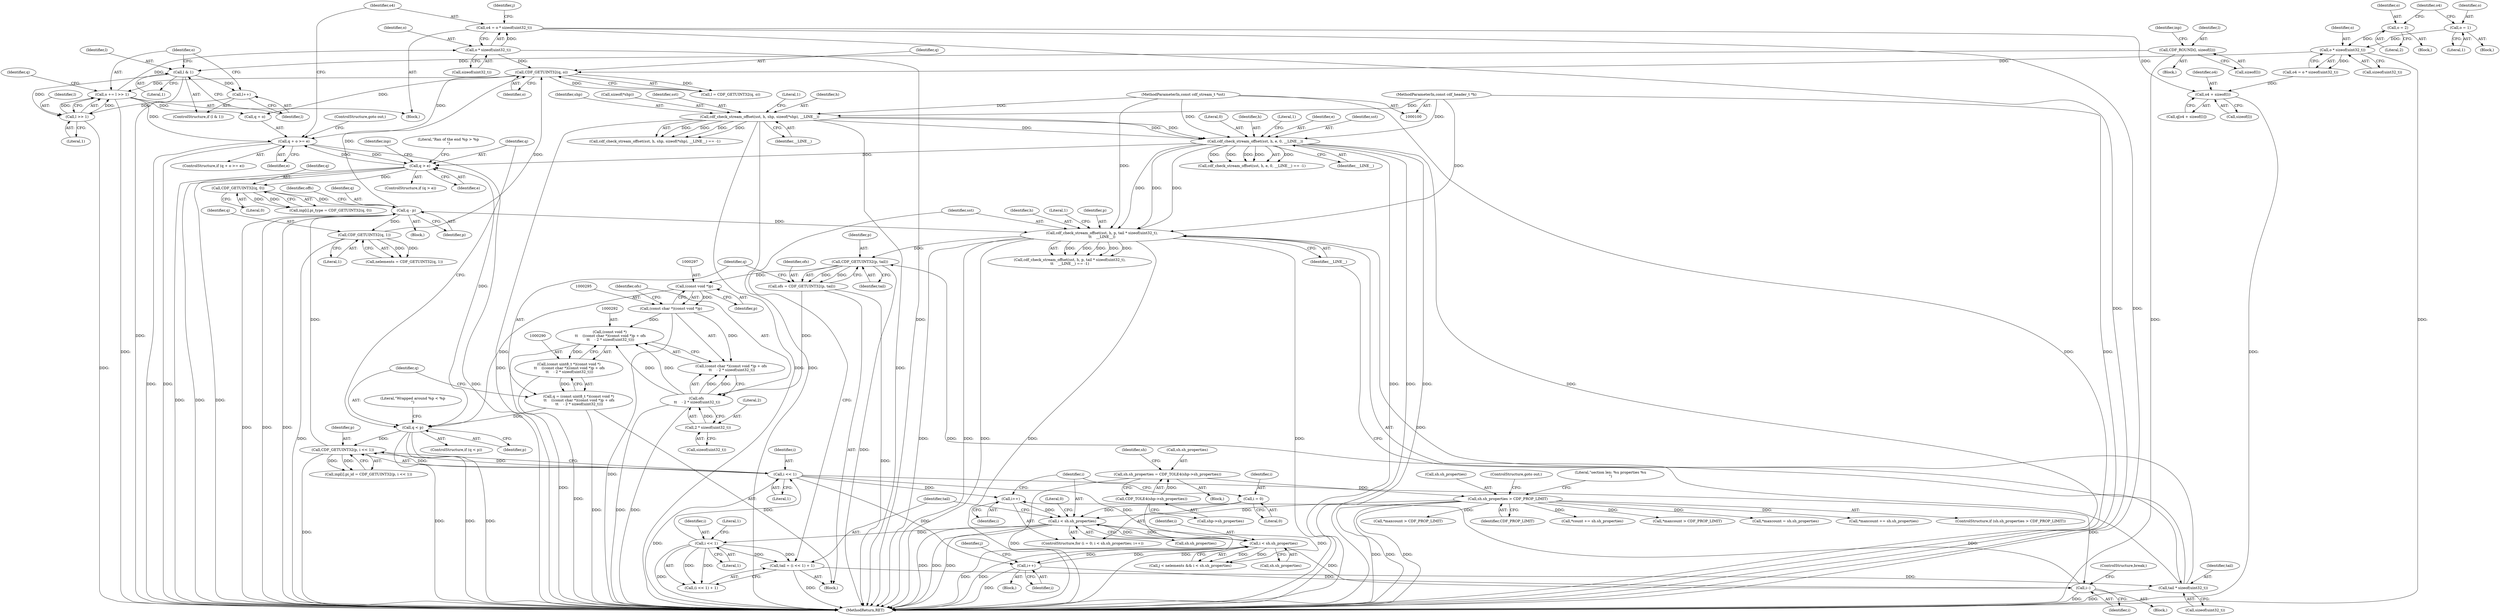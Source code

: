 digraph "0_php-src_0641e56be1af003aa02c7c6b0184466540637233@API" {
"1000811" [label="(Call,o4 = o * sizeof(uint32_t))"];
"1000813" [label="(Call,o * sizeof(uint32_t))"];
"1000799" [label="(Call,o += l >> 1)"];
"1000801" [label="(Call,l >> 1)"];
"1000794" [label="(Call,l & 1)"];
"1000782" [label="(Call,CDF_ROUND(l, sizeof(l)))"];
"1000797" [label="(Call,l++)"];
"1000745" [label="(Call,CDF_GETUINT32(q, o))"];
"1000382" [label="(Call,CDF_GETUINT32(q, 1))"];
"1000367" [label="(Call,q - p)"];
"1000346" [label="(Call,CDF_GETUINT32(q, 0))"];
"1000318" [label="(Call,q > e)"];
"1000306" [label="(Call,q < p)"];
"1000287" [label="(Call,q = (const uint8_t *)(const void *)\n \t\t    ((const char *)(const void *)p + ofs\n \t\t    - 2 * sizeof(uint32_t)))"];
"1000289" [label="(Call,(const uint8_t *)(const void *)\n \t\t    ((const char *)(const void *)p + ofs\n \t\t    - 2 * sizeof(uint32_t)))"];
"1000291" [label="(Call,(const void *)\n \t\t    ((const char *)(const void *)p + ofs\n \t\t    - 2 * sizeof(uint32_t)))"];
"1000294" [label="(Call,(const char *)(const void *)p)"];
"1000296" [label="(Call,(const void *)p)"];
"1000284" [label="(Call,CDF_GETUINT32(p, tail))"];
"1000269" [label="(Call,cdf_check_stream_offset(sst, h, p, tail * sizeof(uint32_t),\n\t\t    __LINE__))"];
"1000238" [label="(Call,cdf_check_stream_offset(sst, h, e, 0, __LINE__))"];
"1000138" [label="(Call,cdf_check_stream_offset(sst, h, shp, sizeof(*shp), __LINE__))"];
"1000101" [label="(MethodParameterIn,const cdf_stream_t *sst)"];
"1000102" [label="(MethodParameterIn,const cdf_header_t *h)"];
"1000273" [label="(Call,tail * sizeof(uint32_t))"];
"1000260" [label="(Call,tail = (i << 1) + 1)"];
"1000263" [label="(Call,i << 1)"];
"1000251" [label="(Call,i < sh.sh_properties)"];
"1000256" [label="(Call,i++)"];
"1000817" [label="(Call,i--)"];
"1000731" [label="(Call,i < sh.sh_properties)"];
"1000337" [label="(Call,i << 1)"];
"1000739" [label="(Call,i++)"];
"1000248" [label="(Call,i = 0)"];
"1000177" [label="(Call,sh.sh_properties > CDF_PROP_LIMIT)"];
"1000168" [label="(Call,sh.sh_properties = CDF_TOLE4(shp->sh_properties))"];
"1000172" [label="(Call,CDF_TOLE4(shp->sh_properties))"];
"1000299" [label="(Call,ofs\n \t\t    - 2 * sizeof(uint32_t))"];
"1000282" [label="(Call,ofs = CDF_GETUINT32(p, tail))"];
"1000301" [label="(Call,2 * sizeof(uint32_t))"];
"1000805" [label="(Call,q + o >= e)"];
"1000335" [label="(Call,CDF_GETUINT32(p, i << 1))"];
"1000406" [label="(Call,o * sizeof(uint32_t))"];
"1000393" [label="(Call,o = 2)"];
"1000401" [label="(Call,o = 1)"];
"1000772" [label="(Call,o4 + sizeof(l))"];
"1000379" [label="(Block,)"];
"1000249" [label="(Identifier,i)"];
"1000784" [label="(Call,sizeof(l))"];
"1000339" [label="(Literal,1)"];
"1000242" [label="(Literal,0)"];
"1000145" [label="(Identifier,__LINE__)"];
"1000743" [label="(Call,l = CDF_GETUINT32(q, o))"];
"1000332" [label="(Identifier,inp)"];
"1000335" [label="(Call,CDF_GETUINT32(p, i << 1))"];
"1000285" [label="(Identifier,p)"];
"1000287" [label="(Call,q = (const uint8_t *)(const void *)\n \t\t    ((const char *)(const void *)p + ofs\n \t\t    - 2 * sizeof(uint32_t)))"];
"1000265" [label="(Literal,1)"];
"1000746" [label="(Identifier,q)"];
"1000727" [label="(Call,j < nelements && i < sh.sh_properties)"];
"1000258" [label="(Block,)"];
"1000382" [label="(Call,CDF_GETUINT32(q, 1))"];
"1000271" [label="(Identifier,h)"];
"1000318" [label="(Call,q > e)"];
"1000346" [label="(Call,CDF_GETUINT32(q, 0))"];
"1000181" [label="(Identifier,CDF_PROP_LIMIT)"];
"1000801" [label="(Call,l >> 1)"];
"1000294" [label="(Call,(const char *)(const void *)p)"];
"1000797" [label="(Call,l++)"];
"1000403" [label="(Literal,1)"];
"1000736" [label="(Block,)"];
"1000782" [label="(Call,CDF_ROUND(l, sizeof(l)))"];
"1000263" [label="(Call,i << 1)"];
"1000800" [label="(Identifier,o)"];
"1000819" [label="(ControlStructure,break;)"];
"1000251" [label="(Call,i < sh.sh_properties)"];
"1000741" [label="(Block,)"];
"1000179" [label="(Identifier,sh)"];
"1000279" [label="(Literal,1)"];
"1000260" [label="(Call,tail = (i << 1) + 1)"];
"1000431" [label="(Block,)"];
"1000739" [label="(Call,i++)"];
"1000407" [label="(Identifier,o)"];
"1000139" [label="(Identifier,sst)"];
"1000336" [label="(Identifier,p)"];
"1000404" [label="(Call,o4 = o * sizeof(uint32_t))"];
"1000789" [label="(Identifier,inp)"];
"1000347" [label="(Identifier,q)"];
"1000256" [label="(Call,i++)"];
"1000283" [label="(Identifier,ofs)"];
"1000806" [label="(Call,q + o)"];
"1000286" [label="(Identifier,tail)"];
"1000277" [label="(Identifier,__LINE__)"];
"1000240" [label="(Identifier,h)"];
"1000804" [label="(ControlStructure,if (q + o >= e))"];
"1000393" [label="(Call,o = 2)"];
"1000773" [label="(Identifier,o4)"];
"1000237" [label="(Call,cdf_check_stream_offset(sst, h, e, 0, __LINE__) == -1)"];
"1000383" [label="(Identifier,q)"];
"1000296" [label="(Call,(const void *)p)"];
"1000284" [label="(Call,CDF_GETUINT32(p, tail))"];
"1000802" [label="(Identifier,l)"];
"1000338" [label="(Identifier,i)"];
"1000745" [label="(Call,CDF_GETUINT32(q, o))"];
"1000245" [label="(Literal,1)"];
"1000305" [label="(ControlStructure,if (q < p))"];
"1000269" [label="(Call,cdf_check_stream_offset(sst, h, p, tail * sizeof(uint32_t),\n\t\t    __LINE__))"];
"1000168" [label="(Call,sh.sh_properties = CDF_TOLE4(shp->sh_properties))"];
"1000273" [label="(Call,tail * sizeof(uint32_t))"];
"1000813" [label="(Call,o * sizeof(uint32_t))"];
"1000147" [label="(Literal,1)"];
"1000261" [label="(Identifier,tail)"];
"1000875" [label="(Literal,0)"];
"1000230" [label="(Call,*count += sh.sh_properties)"];
"1000692" [label="(Call,*maxcount > CDF_PROP_LIMIT)"];
"1000793" [label="(ControlStructure,if (l & 1))"];
"1000312" [label="(Literal,\"Wrapped around %p < %p\n\")"];
"1000253" [label="(Call,sh.sh_properties)"];
"1000138" [label="(Call,cdf_check_stream_offset(sst, h, shp, sizeof(*shp), __LINE__))"];
"1000252" [label="(Identifier,i)"];
"1000795" [label="(Identifier,l)"];
"1000394" [label="(Identifier,o)"];
"1000402" [label="(Identifier,o)"];
"1000798" [label="(Identifier,l)"];
"1000809" [label="(Identifier,e)"];
"1000211" [label="(Call,*maxcount = sh.sh_properties)"];
"1000173" [label="(Call,shp->sh_properties)"];
"1000291" [label="(Call,(const void *)\n \t\t    ((const char *)(const void *)p + ofs\n \t\t    - 2 * sizeof(uint32_t)))"];
"1000107" [label="(Block,)"];
"1000368" [label="(Identifier,q)"];
"1000262" [label="(Call,(i << 1) + 1)"];
"1000182" [label="(ControlStructure,goto out;)"];
"1000270" [label="(Identifier,sst)"];
"1000731" [label="(Call,i < sh.sh_properties)"];
"1000302" [label="(Literal,2)"];
"1000172" [label="(Call,CDF_TOLE4(shp->sh_properties))"];
"1000241" [label="(Identifier,e)"];
"1000140" [label="(Identifier,h)"];
"1000185" [label="(Literal,\"section len: %u properties %u\n\")"];
"1000805" [label="(Call,q + o >= e)"];
"1000796" [label="(Literal,1)"];
"1000340" [label="(Call,inp[i].pi_type = CDF_GETUINT32(q, 0))"];
"1000257" [label="(Identifier,i)"];
"1000137" [label="(Call,cdf_check_stream_offset(sst, h, shp, sizeof(*shp), __LINE__) == -1)"];
"1000303" [label="(Call,sizeof(uint32_t))"];
"1000282" [label="(Call,ofs = CDF_GETUINT32(p, tail))"];
"1000319" [label="(Identifier,q)"];
"1000817" [label="(Call,i--)"];
"1000408" [label="(Call,sizeof(uint32_t))"];
"1000247" [label="(ControlStructure,for (i = 0; i < sh.sh_properties; i++))"];
"1000177" [label="(Call,sh.sh_properties > CDF_PROP_LIMIT)"];
"1000814" [label="(Identifier,o)"];
"1000293" [label="(Call,(const char *)(const void *)p + ofs\n \t\t    - 2 * sizeof(uint32_t))"];
"1000738" [label="(Identifier,j)"];
"1000395" [label="(Literal,2)"];
"1000406" [label="(Call,o * sizeof(uint32_t))"];
"1000772" [label="(Call,o4 + sizeof(l))"];
"1000740" [label="(Identifier,i)"];
"1000818" [label="(Identifier,i)"];
"1000324" [label="(Literal,\"Ran of the end %p > %p\n\")"];
"1000308" [label="(Identifier,p)"];
"1000770" [label="(Call,q[o4 + sizeof(l)])"];
"1000799" [label="(Call,o += l >> 1)"];
"1000298" [label="(Identifier,p)"];
"1000238" [label="(Call,cdf_check_stream_offset(sst, h, e, 0, __LINE__))"];
"1000274" [label="(Identifier,tail)"];
"1000397" [label="(Block,)"];
"1000101" [label="(MethodParameterIn,const cdf_stream_t *sst)"];
"1000239" [label="(Identifier,sst)"];
"1000272" [label="(Identifier,p)"];
"1000264" [label="(Identifier,i)"];
"1000141" [label="(Identifier,shp)"];
"1000366" [label="(Block,)"];
"1000729" [label="(Identifier,j)"];
"1000811" [label="(Call,o4 = o * sizeof(uint32_t))"];
"1000369" [label="(Identifier,p)"];
"1000266" [label="(Literal,1)"];
"1000268" [label="(Call,cdf_check_stream_offset(sst, h, p, tail * sizeof(uint32_t),\n\t\t    __LINE__) == -1)"];
"1000203" [label="(Call,*maxcount += sh.sh_properties)"];
"1000300" [label="(Identifier,ofs)"];
"1000142" [label="(Call,sizeof(*shp))"];
"1000733" [label="(Call,sh.sh_properties)"];
"1000317" [label="(ControlStructure,if (q > e))"];
"1000812" [label="(Identifier,o4)"];
"1000794" [label="(Call,l & 1)"];
"1000348" [label="(Literal,0)"];
"1000783" [label="(Identifier,l)"];
"1000747" [label="(Identifier,o)"];
"1000329" [label="(Call,inp[i].pi_id = CDF_GETUINT32(p, i << 1))"];
"1000380" [label="(Call,nelements = CDF_GETUINT32(q, 1))"];
"1000803" [label="(Literal,1)"];
"1000320" [label="(Identifier,e)"];
"1000306" [label="(Call,q < p)"];
"1000248" [label="(Call,i = 0)"];
"1000781" [label="(Block,)"];
"1000250" [label="(Literal,0)"];
"1000176" [label="(ControlStructure,if (sh.sh_properties > CDF_PROP_LIMIT))"];
"1000288" [label="(Identifier,q)"];
"1000275" [label="(Call,sizeof(uint32_t))"];
"1000883" [label="(MethodReturn,RET)"];
"1000299" [label="(Call,ofs\n \t\t    - 2 * sizeof(uint32_t))"];
"1000243" [label="(Identifier,__LINE__)"];
"1000198" [label="(Call,*maxcount > CDF_PROP_LIMIT)"];
"1000401" [label="(Call,o = 1)"];
"1000384" [label="(Literal,1)"];
"1000289" [label="(Call,(const uint8_t *)(const void *)\n \t\t    ((const char *)(const void *)p + ofs\n \t\t    - 2 * sizeof(uint32_t)))"];
"1000178" [label="(Call,sh.sh_properties)"];
"1000405" [label="(Identifier,o4)"];
"1000815" [label="(Call,sizeof(uint32_t))"];
"1000307" [label="(Identifier,q)"];
"1000367" [label="(Call,q - p)"];
"1000169" [label="(Call,sh.sh_properties)"];
"1000301" [label="(Call,2 * sizeof(uint32_t))"];
"1000774" [label="(Call,sizeof(l))"];
"1000732" [label="(Identifier,i)"];
"1000337" [label="(Call,i << 1)"];
"1000807" [label="(Identifier,q)"];
"1000810" [label="(ControlStructure,goto out;)"];
"1000102" [label="(MethodParameterIn,const cdf_header_t *h)"];
"1000370" [label="(Identifier,offs)"];
"1000811" -> "1000741"  [label="AST: "];
"1000811" -> "1000813"  [label="CFG: "];
"1000812" -> "1000811"  [label="AST: "];
"1000813" -> "1000811"  [label="AST: "];
"1000738" -> "1000811"  [label="CFG: "];
"1000811" -> "1000883"  [label="DDG: "];
"1000811" -> "1000883"  [label="DDG: "];
"1000811" -> "1000772"  [label="DDG: "];
"1000813" -> "1000811"  [label="DDG: "];
"1000813" -> "1000815"  [label="CFG: "];
"1000814" -> "1000813"  [label="AST: "];
"1000815" -> "1000813"  [label="AST: "];
"1000813" -> "1000883"  [label="DDG: "];
"1000813" -> "1000745"  [label="DDG: "];
"1000799" -> "1000813"  [label="DDG: "];
"1000799" -> "1000741"  [label="AST: "];
"1000799" -> "1000801"  [label="CFG: "];
"1000800" -> "1000799"  [label="AST: "];
"1000801" -> "1000799"  [label="AST: "];
"1000807" -> "1000799"  [label="CFG: "];
"1000799" -> "1000883"  [label="DDG: "];
"1000801" -> "1000799"  [label="DDG: "];
"1000801" -> "1000799"  [label="DDG: "];
"1000745" -> "1000799"  [label="DDG: "];
"1000799" -> "1000805"  [label="DDG: "];
"1000799" -> "1000806"  [label="DDG: "];
"1000801" -> "1000803"  [label="CFG: "];
"1000802" -> "1000801"  [label="AST: "];
"1000803" -> "1000801"  [label="AST: "];
"1000801" -> "1000883"  [label="DDG: "];
"1000794" -> "1000801"  [label="DDG: "];
"1000797" -> "1000801"  [label="DDG: "];
"1000794" -> "1000793"  [label="AST: "];
"1000794" -> "1000796"  [label="CFG: "];
"1000795" -> "1000794"  [label="AST: "];
"1000796" -> "1000794"  [label="AST: "];
"1000798" -> "1000794"  [label="CFG: "];
"1000800" -> "1000794"  [label="CFG: "];
"1000794" -> "1000883"  [label="DDG: "];
"1000782" -> "1000794"  [label="DDG: "];
"1000794" -> "1000797"  [label="DDG: "];
"1000782" -> "1000781"  [label="AST: "];
"1000782" -> "1000784"  [label="CFG: "];
"1000783" -> "1000782"  [label="AST: "];
"1000784" -> "1000782"  [label="AST: "];
"1000789" -> "1000782"  [label="CFG: "];
"1000782" -> "1000883"  [label="DDG: "];
"1000797" -> "1000793"  [label="AST: "];
"1000797" -> "1000798"  [label="CFG: "];
"1000798" -> "1000797"  [label="AST: "];
"1000800" -> "1000797"  [label="CFG: "];
"1000745" -> "1000743"  [label="AST: "];
"1000745" -> "1000747"  [label="CFG: "];
"1000746" -> "1000745"  [label="AST: "];
"1000747" -> "1000745"  [label="AST: "];
"1000743" -> "1000745"  [label="CFG: "];
"1000745" -> "1000743"  [label="DDG: "];
"1000745" -> "1000743"  [label="DDG: "];
"1000382" -> "1000745"  [label="DDG: "];
"1000367" -> "1000745"  [label="DDG: "];
"1000406" -> "1000745"  [label="DDG: "];
"1000745" -> "1000805"  [label="DDG: "];
"1000745" -> "1000806"  [label="DDG: "];
"1000382" -> "1000380"  [label="AST: "];
"1000382" -> "1000384"  [label="CFG: "];
"1000383" -> "1000382"  [label="AST: "];
"1000384" -> "1000382"  [label="AST: "];
"1000380" -> "1000382"  [label="CFG: "];
"1000382" -> "1000883"  [label="DDG: "];
"1000382" -> "1000380"  [label="DDG: "];
"1000382" -> "1000380"  [label="DDG: "];
"1000367" -> "1000382"  [label="DDG: "];
"1000367" -> "1000366"  [label="AST: "];
"1000367" -> "1000369"  [label="CFG: "];
"1000368" -> "1000367"  [label="AST: "];
"1000369" -> "1000367"  [label="AST: "];
"1000370" -> "1000367"  [label="CFG: "];
"1000367" -> "1000883"  [label="DDG: "];
"1000367" -> "1000883"  [label="DDG: "];
"1000367" -> "1000883"  [label="DDG: "];
"1000367" -> "1000269"  [label="DDG: "];
"1000346" -> "1000367"  [label="DDG: "];
"1000335" -> "1000367"  [label="DDG: "];
"1000346" -> "1000340"  [label="AST: "];
"1000346" -> "1000348"  [label="CFG: "];
"1000347" -> "1000346"  [label="AST: "];
"1000348" -> "1000346"  [label="AST: "];
"1000340" -> "1000346"  [label="CFG: "];
"1000346" -> "1000340"  [label="DDG: "];
"1000346" -> "1000340"  [label="DDG: "];
"1000318" -> "1000346"  [label="DDG: "];
"1000318" -> "1000317"  [label="AST: "];
"1000318" -> "1000320"  [label="CFG: "];
"1000319" -> "1000318"  [label="AST: "];
"1000320" -> "1000318"  [label="AST: "];
"1000324" -> "1000318"  [label="CFG: "];
"1000332" -> "1000318"  [label="CFG: "];
"1000318" -> "1000883"  [label="DDG: "];
"1000318" -> "1000883"  [label="DDG: "];
"1000318" -> "1000883"  [label="DDG: "];
"1000306" -> "1000318"  [label="DDG: "];
"1000805" -> "1000318"  [label="DDG: "];
"1000238" -> "1000318"  [label="DDG: "];
"1000318" -> "1000805"  [label="DDG: "];
"1000306" -> "1000305"  [label="AST: "];
"1000306" -> "1000308"  [label="CFG: "];
"1000307" -> "1000306"  [label="AST: "];
"1000308" -> "1000306"  [label="AST: "];
"1000312" -> "1000306"  [label="CFG: "];
"1000319" -> "1000306"  [label="CFG: "];
"1000306" -> "1000883"  [label="DDG: "];
"1000306" -> "1000883"  [label="DDG: "];
"1000306" -> "1000883"  [label="DDG: "];
"1000287" -> "1000306"  [label="DDG: "];
"1000296" -> "1000306"  [label="DDG: "];
"1000306" -> "1000335"  [label="DDG: "];
"1000287" -> "1000258"  [label="AST: "];
"1000287" -> "1000289"  [label="CFG: "];
"1000288" -> "1000287"  [label="AST: "];
"1000289" -> "1000287"  [label="AST: "];
"1000307" -> "1000287"  [label="CFG: "];
"1000287" -> "1000883"  [label="DDG: "];
"1000289" -> "1000287"  [label="DDG: "];
"1000289" -> "1000291"  [label="CFG: "];
"1000290" -> "1000289"  [label="AST: "];
"1000291" -> "1000289"  [label="AST: "];
"1000289" -> "1000883"  [label="DDG: "];
"1000291" -> "1000289"  [label="DDG: "];
"1000291" -> "1000293"  [label="CFG: "];
"1000292" -> "1000291"  [label="AST: "];
"1000293" -> "1000291"  [label="AST: "];
"1000291" -> "1000883"  [label="DDG: "];
"1000294" -> "1000291"  [label="DDG: "];
"1000299" -> "1000291"  [label="DDG: "];
"1000299" -> "1000291"  [label="DDG: "];
"1000294" -> "1000293"  [label="AST: "];
"1000294" -> "1000296"  [label="CFG: "];
"1000295" -> "1000294"  [label="AST: "];
"1000296" -> "1000294"  [label="AST: "];
"1000300" -> "1000294"  [label="CFG: "];
"1000294" -> "1000883"  [label="DDG: "];
"1000294" -> "1000293"  [label="DDG: "];
"1000296" -> "1000294"  [label="DDG: "];
"1000296" -> "1000298"  [label="CFG: "];
"1000297" -> "1000296"  [label="AST: "];
"1000298" -> "1000296"  [label="AST: "];
"1000284" -> "1000296"  [label="DDG: "];
"1000284" -> "1000282"  [label="AST: "];
"1000284" -> "1000286"  [label="CFG: "];
"1000285" -> "1000284"  [label="AST: "];
"1000286" -> "1000284"  [label="AST: "];
"1000282" -> "1000284"  [label="CFG: "];
"1000284" -> "1000883"  [label="DDG: "];
"1000284" -> "1000282"  [label="DDG: "];
"1000284" -> "1000282"  [label="DDG: "];
"1000269" -> "1000284"  [label="DDG: "];
"1000273" -> "1000284"  [label="DDG: "];
"1000269" -> "1000268"  [label="AST: "];
"1000269" -> "1000277"  [label="CFG: "];
"1000270" -> "1000269"  [label="AST: "];
"1000271" -> "1000269"  [label="AST: "];
"1000272" -> "1000269"  [label="AST: "];
"1000273" -> "1000269"  [label="AST: "];
"1000277" -> "1000269"  [label="AST: "];
"1000279" -> "1000269"  [label="CFG: "];
"1000269" -> "1000883"  [label="DDG: "];
"1000269" -> "1000883"  [label="DDG: "];
"1000269" -> "1000883"  [label="DDG: "];
"1000269" -> "1000883"  [label="DDG: "];
"1000269" -> "1000883"  [label="DDG: "];
"1000269" -> "1000268"  [label="DDG: "];
"1000269" -> "1000268"  [label="DDG: "];
"1000269" -> "1000268"  [label="DDG: "];
"1000269" -> "1000268"  [label="DDG: "];
"1000269" -> "1000268"  [label="DDG: "];
"1000238" -> "1000269"  [label="DDG: "];
"1000238" -> "1000269"  [label="DDG: "];
"1000238" -> "1000269"  [label="DDG: "];
"1000101" -> "1000269"  [label="DDG: "];
"1000102" -> "1000269"  [label="DDG: "];
"1000273" -> "1000269"  [label="DDG: "];
"1000238" -> "1000237"  [label="AST: "];
"1000238" -> "1000243"  [label="CFG: "];
"1000239" -> "1000238"  [label="AST: "];
"1000240" -> "1000238"  [label="AST: "];
"1000241" -> "1000238"  [label="AST: "];
"1000242" -> "1000238"  [label="AST: "];
"1000243" -> "1000238"  [label="AST: "];
"1000245" -> "1000238"  [label="CFG: "];
"1000238" -> "1000883"  [label="DDG: "];
"1000238" -> "1000883"  [label="DDG: "];
"1000238" -> "1000883"  [label="DDG: "];
"1000238" -> "1000883"  [label="DDG: "];
"1000238" -> "1000237"  [label="DDG: "];
"1000238" -> "1000237"  [label="DDG: "];
"1000238" -> "1000237"  [label="DDG: "];
"1000238" -> "1000237"  [label="DDG: "];
"1000238" -> "1000237"  [label="DDG: "];
"1000138" -> "1000238"  [label="DDG: "];
"1000138" -> "1000238"  [label="DDG: "];
"1000138" -> "1000238"  [label="DDG: "];
"1000101" -> "1000238"  [label="DDG: "];
"1000102" -> "1000238"  [label="DDG: "];
"1000138" -> "1000137"  [label="AST: "];
"1000138" -> "1000145"  [label="CFG: "];
"1000139" -> "1000138"  [label="AST: "];
"1000140" -> "1000138"  [label="AST: "];
"1000141" -> "1000138"  [label="AST: "];
"1000142" -> "1000138"  [label="AST: "];
"1000145" -> "1000138"  [label="AST: "];
"1000147" -> "1000138"  [label="CFG: "];
"1000138" -> "1000883"  [label="DDG: "];
"1000138" -> "1000883"  [label="DDG: "];
"1000138" -> "1000883"  [label="DDG: "];
"1000138" -> "1000883"  [label="DDG: "];
"1000138" -> "1000137"  [label="DDG: "];
"1000138" -> "1000137"  [label="DDG: "];
"1000138" -> "1000137"  [label="DDG: "];
"1000138" -> "1000137"  [label="DDG: "];
"1000101" -> "1000138"  [label="DDG: "];
"1000102" -> "1000138"  [label="DDG: "];
"1000101" -> "1000100"  [label="AST: "];
"1000101" -> "1000883"  [label="DDG: "];
"1000102" -> "1000100"  [label="AST: "];
"1000102" -> "1000883"  [label="DDG: "];
"1000273" -> "1000275"  [label="CFG: "];
"1000274" -> "1000273"  [label="AST: "];
"1000275" -> "1000273"  [label="AST: "];
"1000277" -> "1000273"  [label="CFG: "];
"1000273" -> "1000883"  [label="DDG: "];
"1000260" -> "1000273"  [label="DDG: "];
"1000260" -> "1000258"  [label="AST: "];
"1000260" -> "1000262"  [label="CFG: "];
"1000261" -> "1000260"  [label="AST: "];
"1000262" -> "1000260"  [label="AST: "];
"1000270" -> "1000260"  [label="CFG: "];
"1000260" -> "1000883"  [label="DDG: "];
"1000263" -> "1000260"  [label="DDG: "];
"1000263" -> "1000260"  [label="DDG: "];
"1000263" -> "1000262"  [label="AST: "];
"1000263" -> "1000265"  [label="CFG: "];
"1000264" -> "1000263"  [label="AST: "];
"1000265" -> "1000263"  [label="AST: "];
"1000266" -> "1000263"  [label="CFG: "];
"1000263" -> "1000883"  [label="DDG: "];
"1000263" -> "1000262"  [label="DDG: "];
"1000263" -> "1000262"  [label="DDG: "];
"1000251" -> "1000263"  [label="DDG: "];
"1000263" -> "1000337"  [label="DDG: "];
"1000251" -> "1000247"  [label="AST: "];
"1000251" -> "1000253"  [label="CFG: "];
"1000252" -> "1000251"  [label="AST: "];
"1000253" -> "1000251"  [label="AST: "];
"1000261" -> "1000251"  [label="CFG: "];
"1000875" -> "1000251"  [label="CFG: "];
"1000251" -> "1000883"  [label="DDG: "];
"1000251" -> "1000883"  [label="DDG: "];
"1000251" -> "1000883"  [label="DDG: "];
"1000256" -> "1000251"  [label="DDG: "];
"1000248" -> "1000251"  [label="DDG: "];
"1000731" -> "1000251"  [label="DDG: "];
"1000177" -> "1000251"  [label="DDG: "];
"1000251" -> "1000727"  [label="DDG: "];
"1000251" -> "1000731"  [label="DDG: "];
"1000256" -> "1000247"  [label="AST: "];
"1000256" -> "1000257"  [label="CFG: "];
"1000257" -> "1000256"  [label="AST: "];
"1000252" -> "1000256"  [label="CFG: "];
"1000817" -> "1000256"  [label="DDG: "];
"1000337" -> "1000256"  [label="DDG: "];
"1000817" -> "1000431"  [label="AST: "];
"1000817" -> "1000818"  [label="CFG: "];
"1000818" -> "1000817"  [label="AST: "];
"1000819" -> "1000817"  [label="CFG: "];
"1000817" -> "1000883"  [label="DDG: "];
"1000731" -> "1000817"  [label="DDG: "];
"1000337" -> "1000817"  [label="DDG: "];
"1000739" -> "1000817"  [label="DDG: "];
"1000731" -> "1000727"  [label="AST: "];
"1000731" -> "1000733"  [label="CFG: "];
"1000732" -> "1000731"  [label="AST: "];
"1000733" -> "1000731"  [label="AST: "];
"1000727" -> "1000731"  [label="CFG: "];
"1000731" -> "1000883"  [label="DDG: "];
"1000731" -> "1000883"  [label="DDG: "];
"1000731" -> "1000727"  [label="DDG: "];
"1000731" -> "1000727"  [label="DDG: "];
"1000337" -> "1000731"  [label="DDG: "];
"1000739" -> "1000731"  [label="DDG: "];
"1000731" -> "1000739"  [label="DDG: "];
"1000337" -> "1000335"  [label="AST: "];
"1000337" -> "1000339"  [label="CFG: "];
"1000338" -> "1000337"  [label="AST: "];
"1000339" -> "1000337"  [label="AST: "];
"1000335" -> "1000337"  [label="CFG: "];
"1000337" -> "1000883"  [label="DDG: "];
"1000337" -> "1000335"  [label="DDG: "];
"1000337" -> "1000335"  [label="DDG: "];
"1000337" -> "1000739"  [label="DDG: "];
"1000739" -> "1000736"  [label="AST: "];
"1000739" -> "1000740"  [label="CFG: "];
"1000740" -> "1000739"  [label="AST: "];
"1000729" -> "1000739"  [label="CFG: "];
"1000739" -> "1000883"  [label="DDG: "];
"1000248" -> "1000247"  [label="AST: "];
"1000248" -> "1000250"  [label="CFG: "];
"1000249" -> "1000248"  [label="AST: "];
"1000250" -> "1000248"  [label="AST: "];
"1000252" -> "1000248"  [label="CFG: "];
"1000177" -> "1000176"  [label="AST: "];
"1000177" -> "1000181"  [label="CFG: "];
"1000178" -> "1000177"  [label="AST: "];
"1000181" -> "1000177"  [label="AST: "];
"1000182" -> "1000177"  [label="CFG: "];
"1000185" -> "1000177"  [label="CFG: "];
"1000177" -> "1000883"  [label="DDG: "];
"1000177" -> "1000883"  [label="DDG: "];
"1000177" -> "1000883"  [label="DDG: "];
"1000168" -> "1000177"  [label="DDG: "];
"1000177" -> "1000198"  [label="DDG: "];
"1000177" -> "1000203"  [label="DDG: "];
"1000177" -> "1000211"  [label="DDG: "];
"1000177" -> "1000230"  [label="DDG: "];
"1000177" -> "1000692"  [label="DDG: "];
"1000168" -> "1000107"  [label="AST: "];
"1000168" -> "1000172"  [label="CFG: "];
"1000169" -> "1000168"  [label="AST: "];
"1000172" -> "1000168"  [label="AST: "];
"1000179" -> "1000168"  [label="CFG: "];
"1000168" -> "1000883"  [label="DDG: "];
"1000172" -> "1000168"  [label="DDG: "];
"1000172" -> "1000173"  [label="CFG: "];
"1000173" -> "1000172"  [label="AST: "];
"1000172" -> "1000883"  [label="DDG: "];
"1000299" -> "1000293"  [label="AST: "];
"1000299" -> "1000301"  [label="CFG: "];
"1000300" -> "1000299"  [label="AST: "];
"1000301" -> "1000299"  [label="AST: "];
"1000293" -> "1000299"  [label="CFG: "];
"1000299" -> "1000883"  [label="DDG: "];
"1000299" -> "1000883"  [label="DDG: "];
"1000299" -> "1000293"  [label="DDG: "];
"1000299" -> "1000293"  [label="DDG: "];
"1000282" -> "1000299"  [label="DDG: "];
"1000301" -> "1000299"  [label="DDG: "];
"1000282" -> "1000258"  [label="AST: "];
"1000283" -> "1000282"  [label="AST: "];
"1000288" -> "1000282"  [label="CFG: "];
"1000282" -> "1000883"  [label="DDG: "];
"1000301" -> "1000303"  [label="CFG: "];
"1000302" -> "1000301"  [label="AST: "];
"1000303" -> "1000301"  [label="AST: "];
"1000805" -> "1000804"  [label="AST: "];
"1000805" -> "1000809"  [label="CFG: "];
"1000806" -> "1000805"  [label="AST: "];
"1000809" -> "1000805"  [label="AST: "];
"1000810" -> "1000805"  [label="CFG: "];
"1000812" -> "1000805"  [label="CFG: "];
"1000805" -> "1000883"  [label="DDG: "];
"1000805" -> "1000883"  [label="DDG: "];
"1000805" -> "1000883"  [label="DDG: "];
"1000335" -> "1000329"  [label="AST: "];
"1000336" -> "1000335"  [label="AST: "];
"1000329" -> "1000335"  [label="CFG: "];
"1000335" -> "1000883"  [label="DDG: "];
"1000335" -> "1000329"  [label="DDG: "];
"1000335" -> "1000329"  [label="DDG: "];
"1000406" -> "1000404"  [label="AST: "];
"1000406" -> "1000408"  [label="CFG: "];
"1000407" -> "1000406"  [label="AST: "];
"1000408" -> "1000406"  [label="AST: "];
"1000404" -> "1000406"  [label="CFG: "];
"1000406" -> "1000883"  [label="DDG: "];
"1000406" -> "1000404"  [label="DDG: "];
"1000393" -> "1000406"  [label="DDG: "];
"1000401" -> "1000406"  [label="DDG: "];
"1000393" -> "1000379"  [label="AST: "];
"1000393" -> "1000395"  [label="CFG: "];
"1000394" -> "1000393"  [label="AST: "];
"1000395" -> "1000393"  [label="AST: "];
"1000405" -> "1000393"  [label="CFG: "];
"1000401" -> "1000397"  [label="AST: "];
"1000401" -> "1000403"  [label="CFG: "];
"1000402" -> "1000401"  [label="AST: "];
"1000403" -> "1000401"  [label="AST: "];
"1000405" -> "1000401"  [label="CFG: "];
"1000772" -> "1000770"  [label="AST: "];
"1000772" -> "1000774"  [label="CFG: "];
"1000773" -> "1000772"  [label="AST: "];
"1000774" -> "1000772"  [label="AST: "];
"1000770" -> "1000772"  [label="CFG: "];
"1000772" -> "1000883"  [label="DDG: "];
"1000404" -> "1000772"  [label="DDG: "];
}
